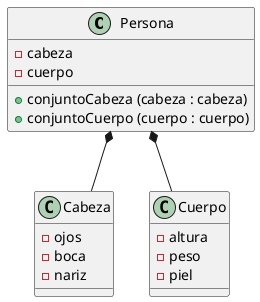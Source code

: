 @startuml Compisición

class Persona{
    -cabeza
    -cuerpo
    +conjuntoCabeza (cabeza : cabeza)
    +conjuntoCuerpo (cuerpo : cuerpo)
}

class Cabeza{
    -ojos
    -boca
    -nariz
}

class Cuerpo{
    -altura
    -peso
    -piel
}

Persona *-- Cabeza
Persona *-- Cuerpo

@enduml